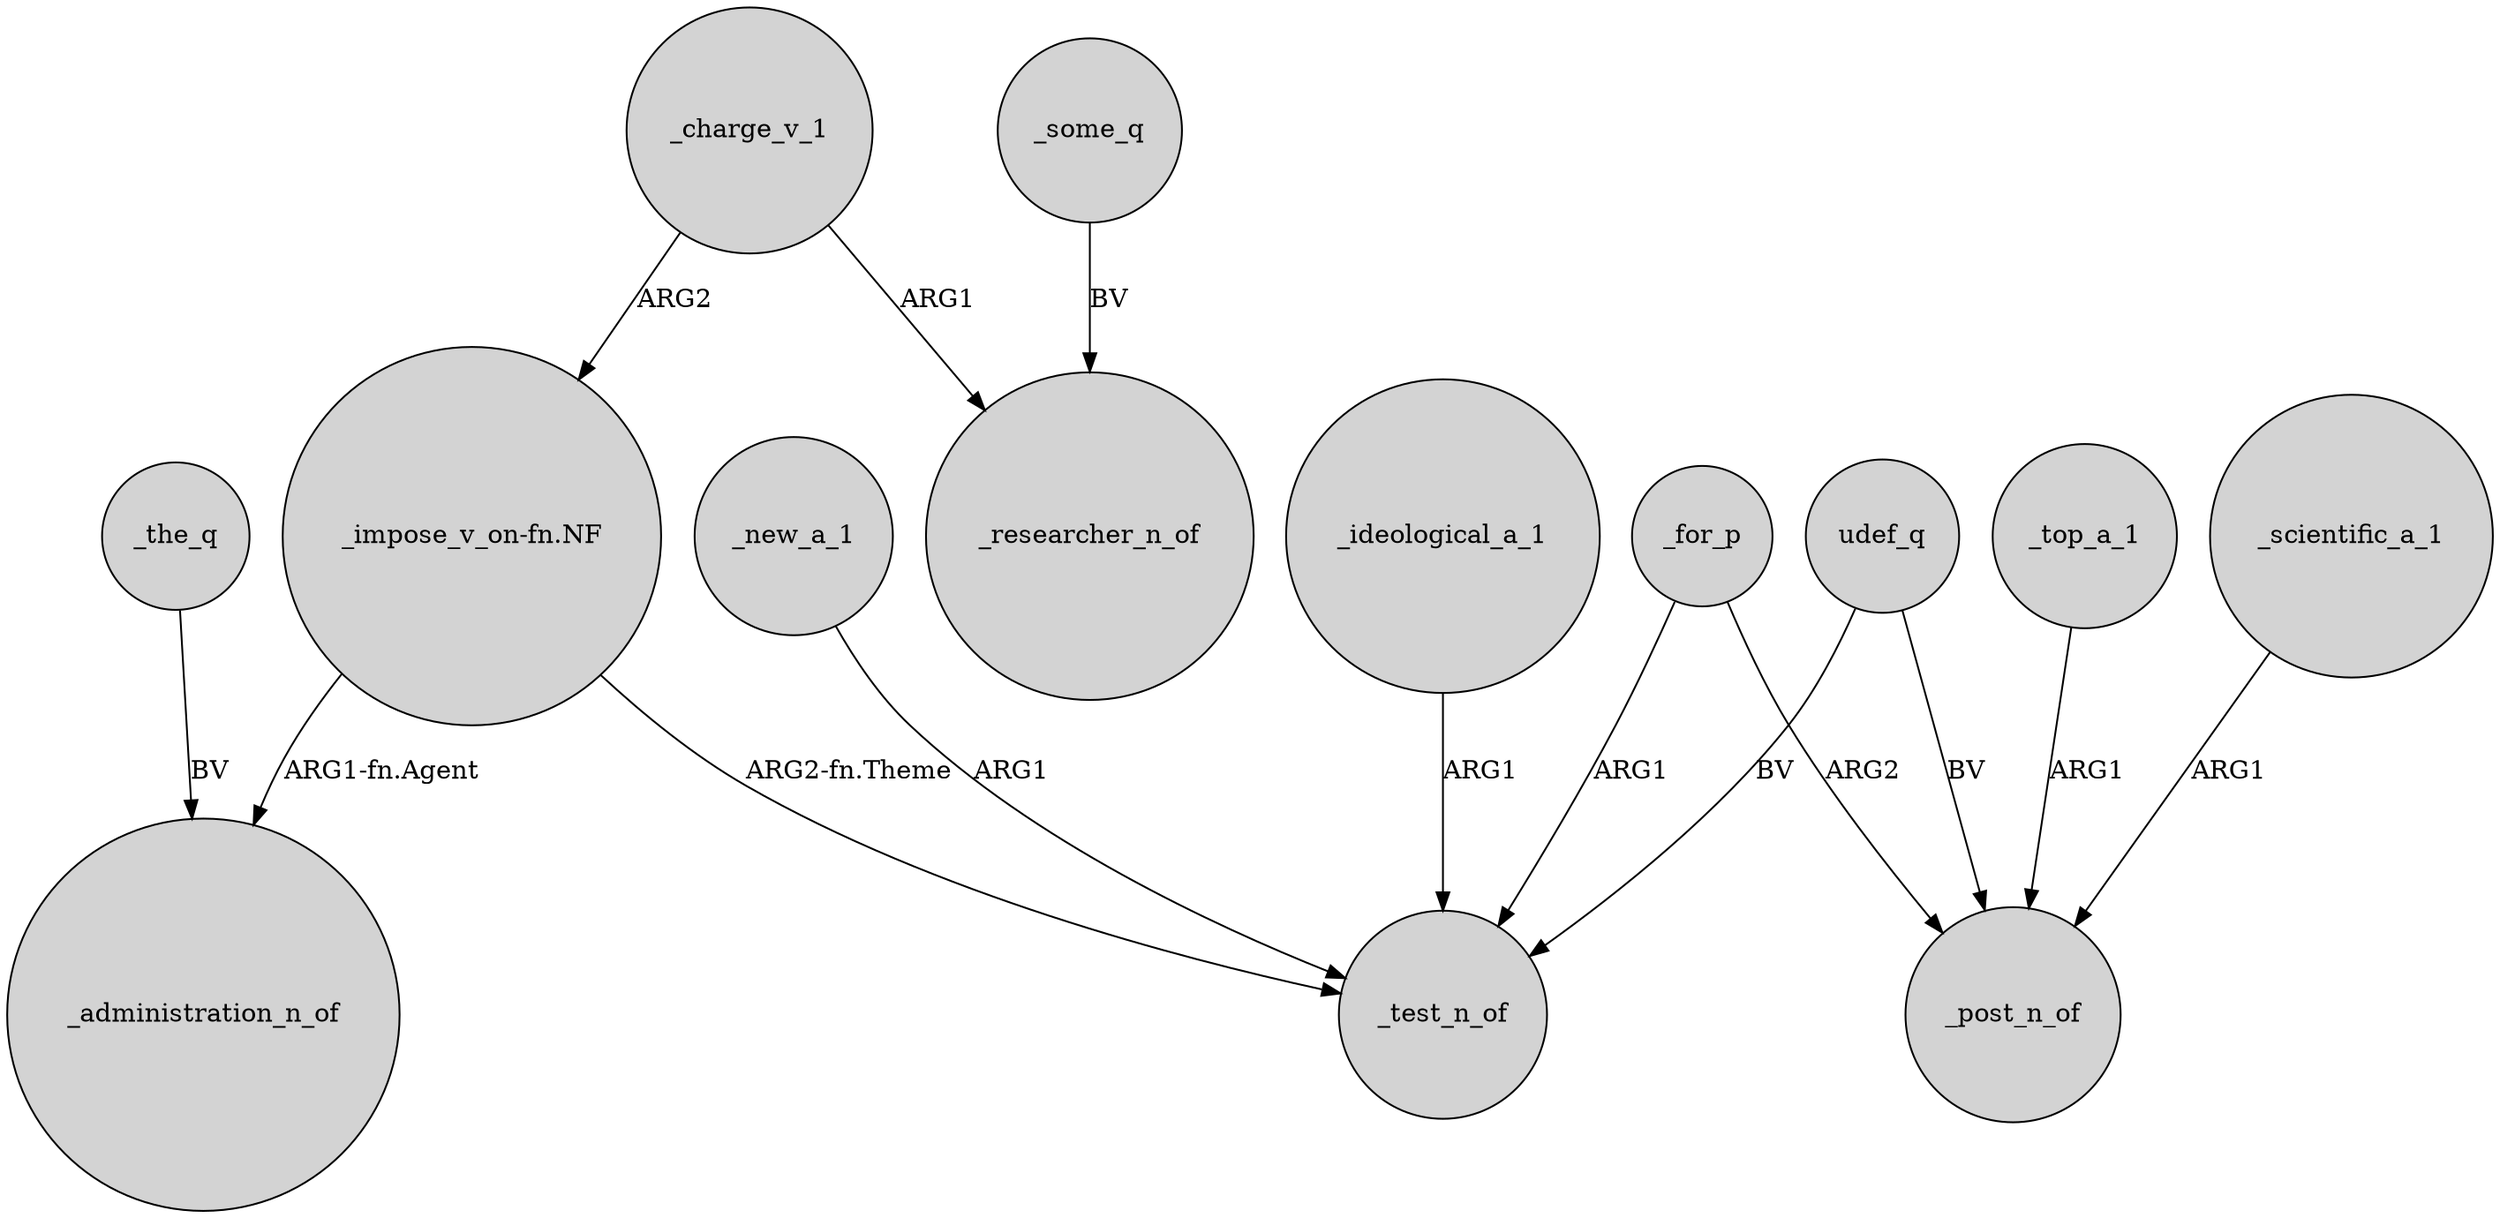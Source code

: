 digraph {
	node [shape=circle style=filled]
	"_impose_v_on-fn.NF" -> _administration_n_of [label="ARG1-fn.Agent"]
	_ideological_a_1 -> _test_n_of [label=ARG1]
	"_impose_v_on-fn.NF" -> _test_n_of [label="ARG2-fn.Theme"]
	udef_q -> _test_n_of [label=BV]
	_for_p -> _post_n_of [label=ARG2]
	_charge_v_1 -> "_impose_v_on-fn.NF" [label=ARG2]
	_charge_v_1 -> _researcher_n_of [label=ARG1]
	_scientific_a_1 -> _post_n_of [label=ARG1]
	_top_a_1 -> _post_n_of [label=ARG1]
	udef_q -> _post_n_of [label=BV]
	_the_q -> _administration_n_of [label=BV]
	_some_q -> _researcher_n_of [label=BV]
	_new_a_1 -> _test_n_of [label=ARG1]
	_for_p -> _test_n_of [label=ARG1]
}
